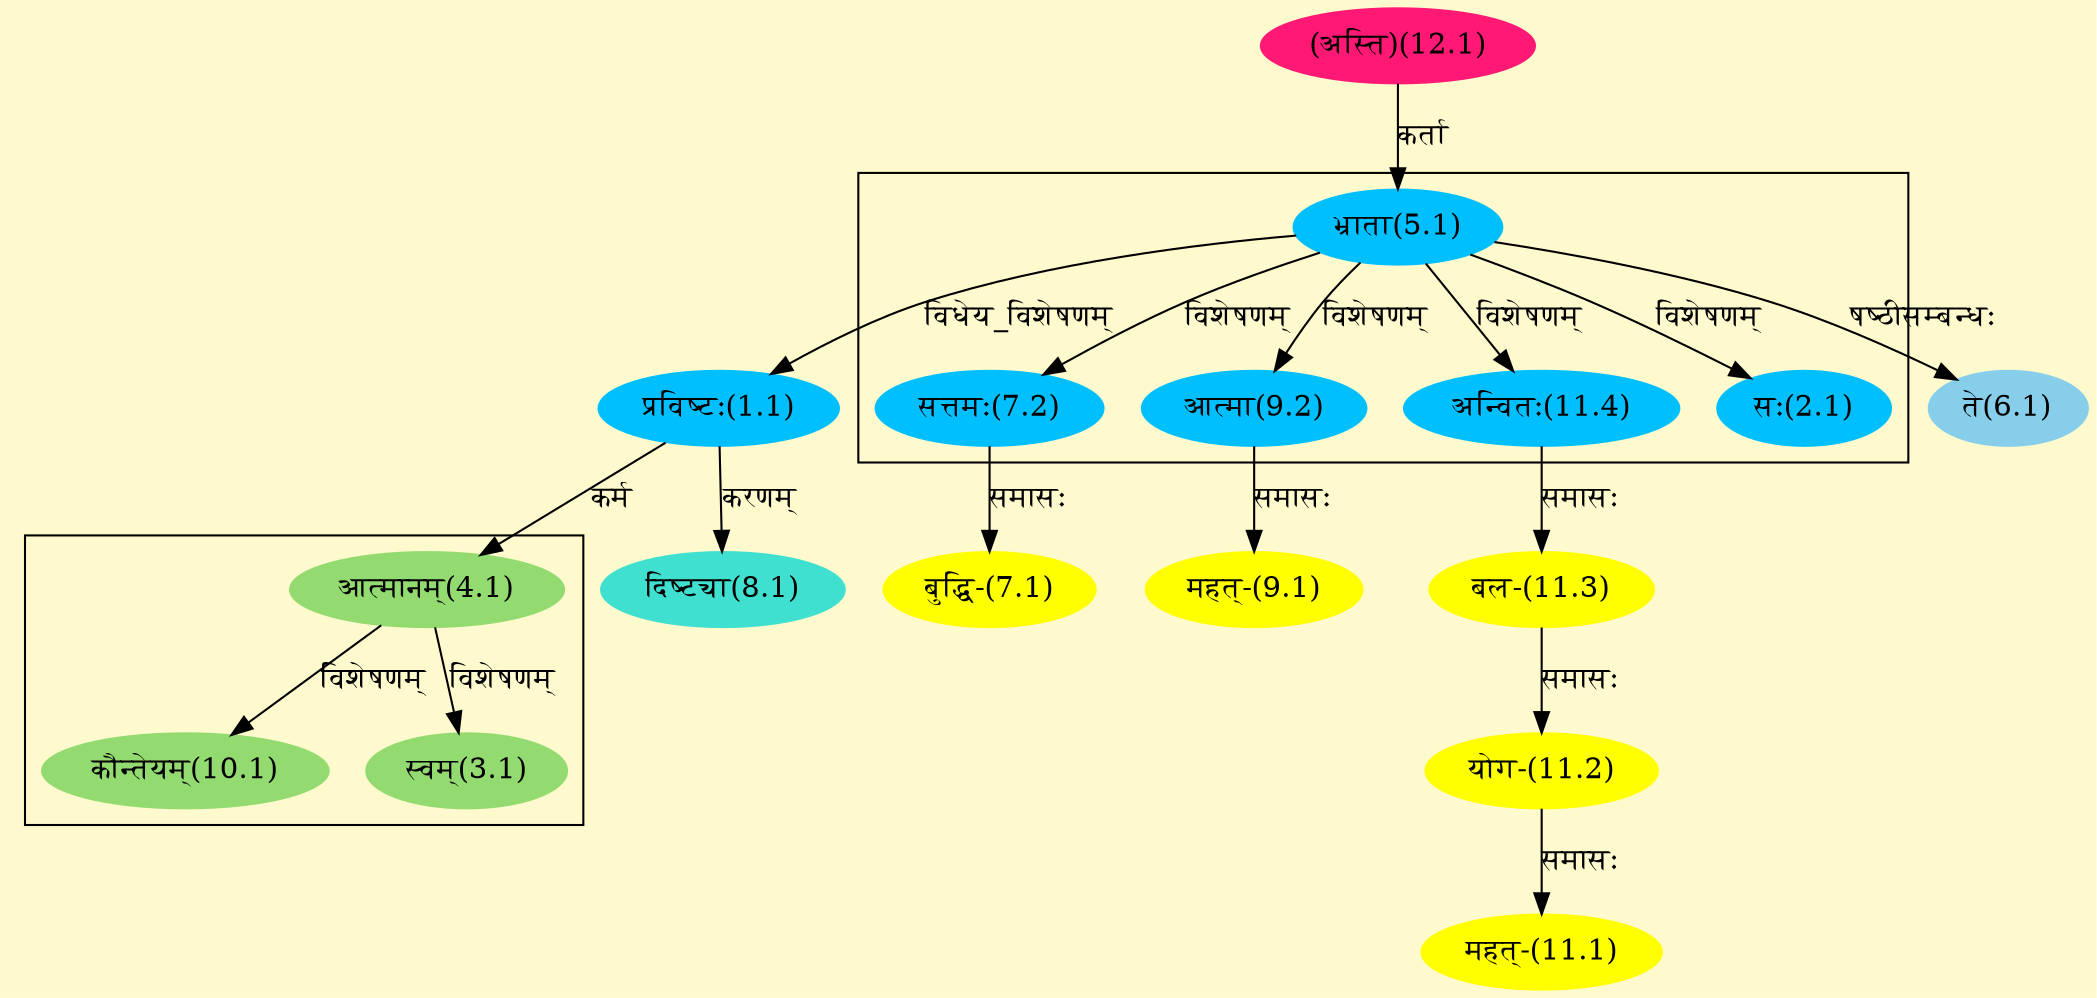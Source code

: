 digraph G{
rankdir=BT;
 compound=true;
 bgcolor="lemonchiffon1";

subgraph cluster_1{
Node2_1 [style=filled, color="#00BFFF" label = "सः(2.1)"]
Node5_1 [style=filled, color="#00BFFF" label = "भ्राता(5.1)"]
Node7_2 [style=filled, color="#00BFFF" label = "सत्तमः(7.2)"]
Node9_2 [style=filled, color="#00BFFF" label = "आत्मा(9.2)"]
Node11_4 [style=filled, color="#00BFFF" label = "अन्वितः(11.4)"]

}

subgraph cluster_2{
Node3_1 [style=filled, color="#93DB70" label = "स्वम्(3.1)"]
Node4_1 [style=filled, color="#93DB70" label = "आत्मानम्(4.1)"]
Node10_1 [style=filled, color="#93DB70" label = "कौन्तेयम्(10.1)"]

}
Node1_1 [style=filled, color="#00BFFF" label = "प्रविष्टः(1.1)"]
Node5_1 [style=filled, color="#00BFFF" label = "भ्राता(5.1)"]
Node4_1 [style=filled, color="#93DB70" label = "आत्मानम्(4.1)"]
Node12_1 [style=filled, color="#FF1975" label = "(अस्ति)(12.1)"]
Node6_1 [style=filled, color="#87CEEB" label = "ते(6.1)"]
Node7_1 [style=filled, color="#FFFF00" label = "बुद्धि-(7.1)"]
Node7_2 [style=filled, color="#00BFFF" label = "सत्तमः(7.2)"]
Node8_1 [style=filled, color="#40E0D0" label = "दिष्ट्या(8.1)"]
Node9_1 [style=filled, color="#FFFF00" label = "महत्-(9.1)"]
Node9_2 [style=filled, color="#00BFFF" label = "आत्मा(9.2)"]
Node11_1 [style=filled, color="#FFFF00" label = "महत्-(11.1)"]
Node11_2 [style=filled, color="#FFFF00" label = "योग-(11.2)"]
Node11_3 [style=filled, color="#FFFF00" label = "बल-(11.3)"]
Node11_4 [style=filled, color="#00BFFF" label = "अन्वितः(11.4)"]
/* Start of Relations section */

Node1_1 -> Node5_1 [  label="विधेय_विशेषणम्"  dir="back" ]
Node2_1 -> Node5_1 [  label="विशेषणम्"  dir="back" ]
Node3_1 -> Node4_1 [  label="विशेषणम्"  dir="back" ]
Node4_1 -> Node1_1 [  label="कर्म"  dir="back" ]
Node5_1 -> Node12_1 [  label="कर्ता"  dir="back" ]
Node6_1 -> Node5_1 [  label="षष्ठीसम्बन्धः"  dir="back" ]
Node7_1 -> Node7_2 [  label="समासः"  dir="back" ]
Node7_2 -> Node5_1 [  label="विशेषणम्"  dir="back" ]
Node8_1 -> Node1_1 [  label="करणम्"  dir="back" ]
Node9_1 -> Node9_2 [  label="समासः"  dir="back" ]
Node9_2 -> Node5_1 [  label="विशेषणम्"  dir="back" ]
Node10_1 -> Node4_1 [  label="विशेषणम्"  dir="back" ]
Node11_1 -> Node11_2 [  label="समासः"  dir="back" ]
Node11_2 -> Node11_3 [  label="समासः"  dir="back" ]
Node11_3 -> Node11_4 [  label="समासः"  dir="back" ]
Node11_4 -> Node5_1 [  label="विशेषणम्"  dir="back" ]
}
